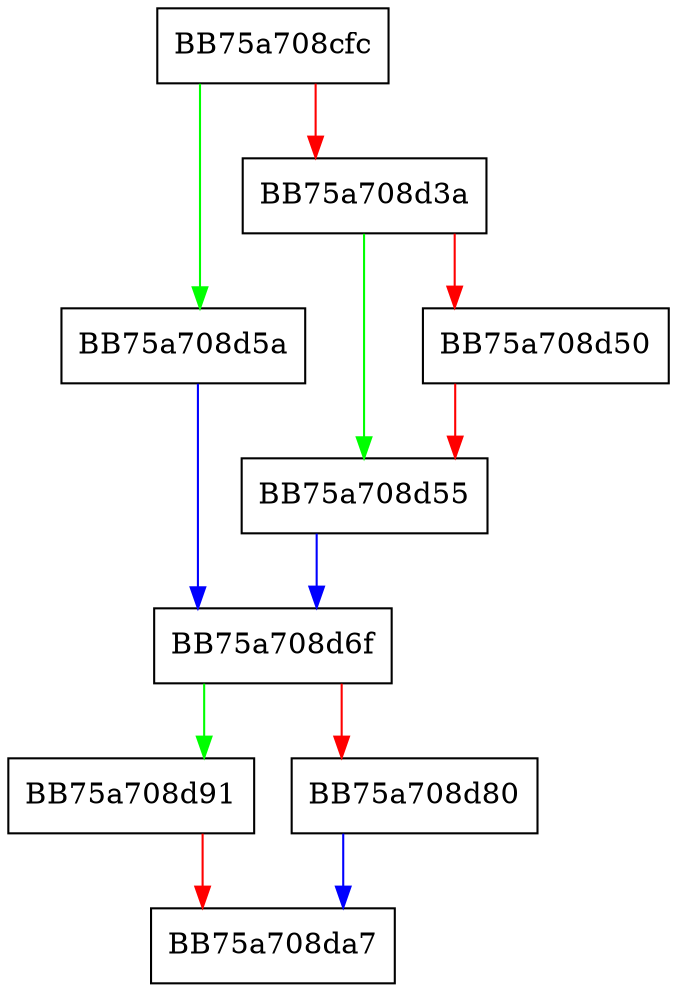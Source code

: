 digraph MatchFopSignature {
  node [shape="box"];
  graph [splines=ortho];
  BB75a708cfc -> BB75a708d5a [color="green"];
  BB75a708cfc -> BB75a708d3a [color="red"];
  BB75a708d3a -> BB75a708d55 [color="green"];
  BB75a708d3a -> BB75a708d50 [color="red"];
  BB75a708d50 -> BB75a708d55 [color="red"];
  BB75a708d55 -> BB75a708d6f [color="blue"];
  BB75a708d5a -> BB75a708d6f [color="blue"];
  BB75a708d6f -> BB75a708d91 [color="green"];
  BB75a708d6f -> BB75a708d80 [color="red"];
  BB75a708d80 -> BB75a708da7 [color="blue"];
  BB75a708d91 -> BB75a708da7 [color="red"];
}